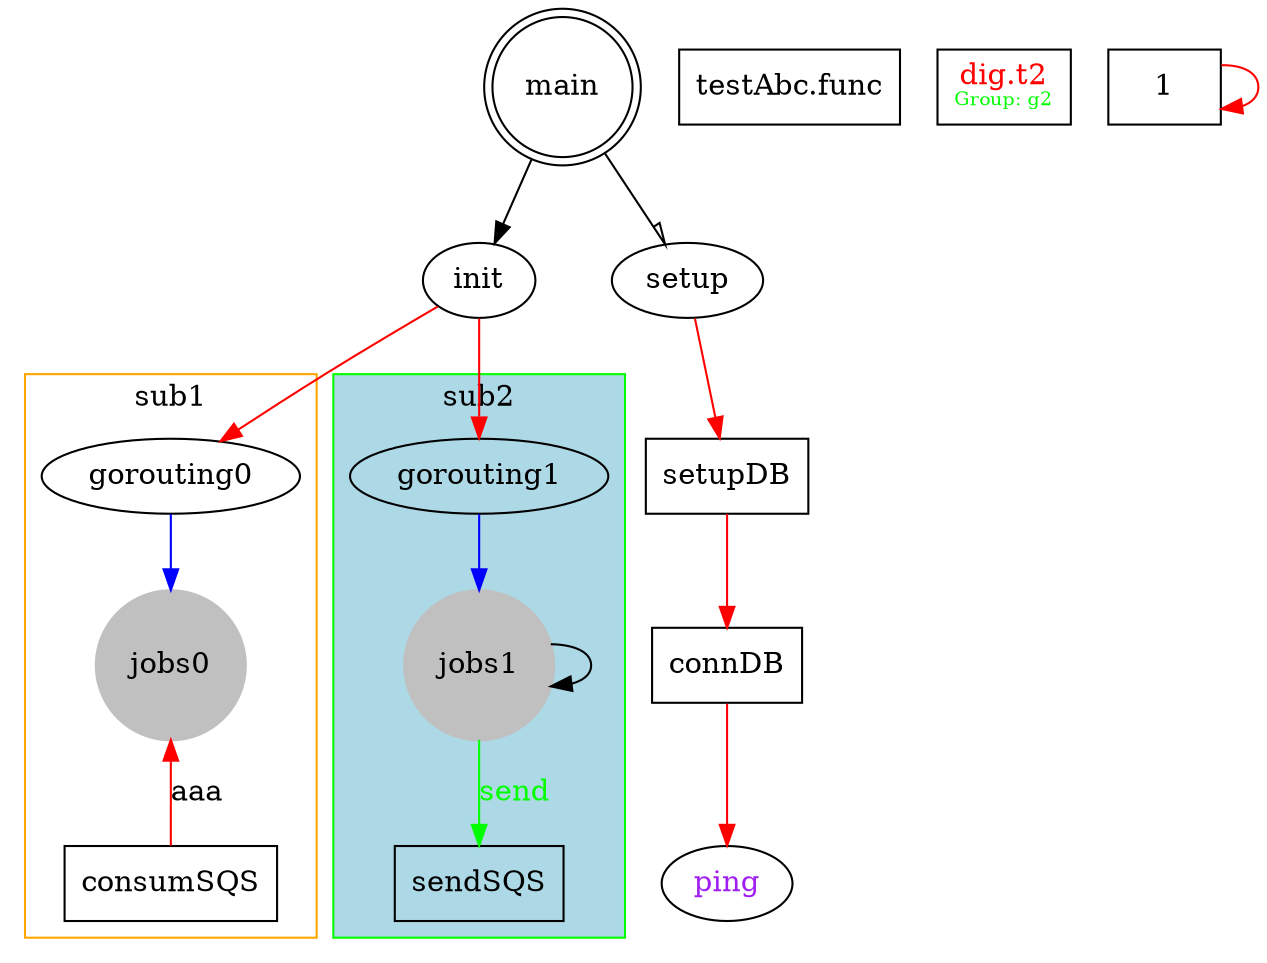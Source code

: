 digraph G {
    //size ="3,11";
    //rankdir=LR; 图默认是竖着展示，可以通过randk direction去控制方向
    main[shape=doublecircle] // https://graphviz.org/doc/info/shapes.html
    main -> init;
    main -> setup [arrowhead=olnormal]; // https://graphviz.org/doc/info/arrows.html
    node [shape=box];
    edge [color=red];
    setup -> setupDB;
    setupDB -> connDB;
    ping[shape=ellipse, fontcolor=purple];
    connDB -> ping;
    init -> gorouting0 [];
    init -> gorouting1 [];
    "testAbc.func" // 有特殊字符.要加双引号
    "dig.t2[group=g2]1" [label=<dig.t2<BR /><FONT POINT-SIZE="9" color="green">Group: g2</FONT>>, fontcolor=red];

    
    //graph [compound=true];
     subgraph cluster1 {
        label = "sub1"
        color=orange;
        gorouting0 [shape = ellipse];
        jobs0 [shape = circle, style=filled,color=grey];
        gorouting0 -> jobs0 [color=blue];
        jobs0 -> consumSQS [label="aaa", dir=back]; // dir 控制箭头方向
    }

    subgraph cluster2 {
        label = "sub2"
        color=green;
        bgcolor = lightblue;

        gorouting1 [shape = ellipse];
        jobs1 [shape = circle, style=filled,color=grey];
        jobs1 -> jobs1 [color=black];
        gorouting1 -> jobs1 [color=blue];
        jobs1 -> sendSQS [label="send",color=green,fontcolor=green];
    }
    1->1;
}


